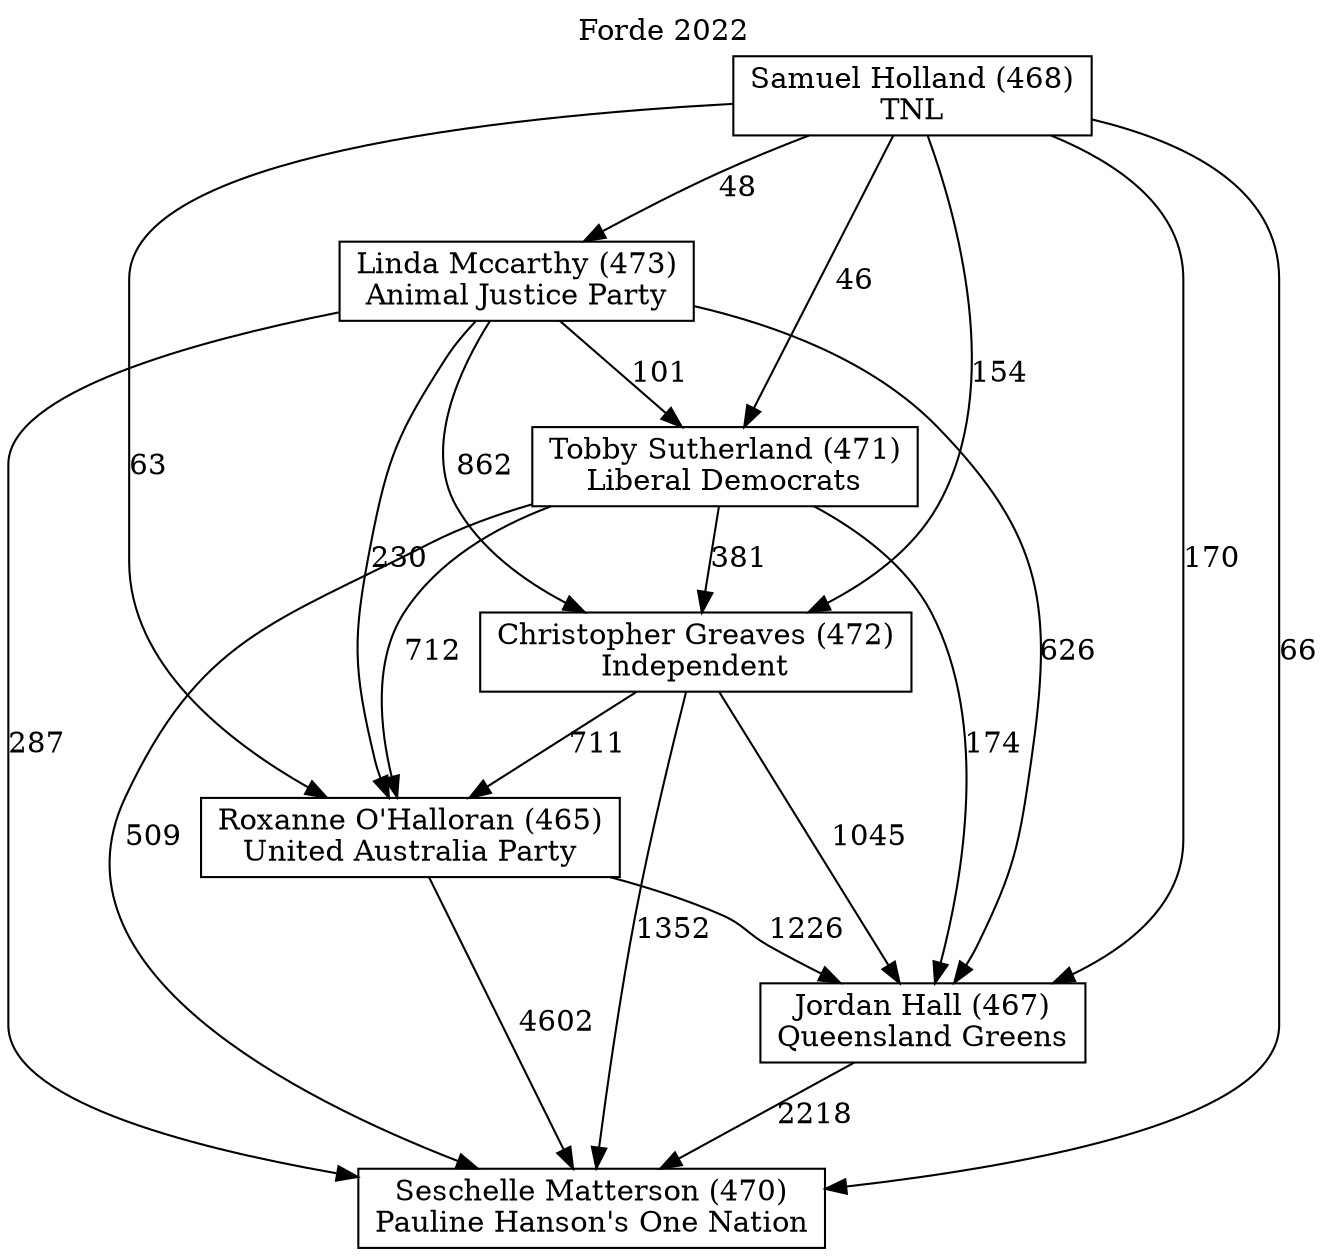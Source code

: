 // House preference flow
digraph "Seschelle Matterson (470)_Forde_2022" {
	graph [label="Forde 2022" labelloc=t mclimit=10]
	node [shape=box]
	"Jordan Hall (467)" [label="Jordan Hall (467)
Queensland Greens"]
	"Samuel Holland (468)" [label="Samuel Holland (468)
TNL"]
	"Tobby Sutherland (471)" [label="Tobby Sutherland (471)
Liberal Democrats"]
	"Roxanne O'Halloran (465)" [label="Roxanne O'Halloran (465)
United Australia Party"]
	"Linda Mccarthy (473)" [label="Linda Mccarthy (473)
Animal Justice Party"]
	"Seschelle Matterson (470)" [label="Seschelle Matterson (470)
Pauline Hanson's One Nation"]
	"Christopher Greaves (472)" [label="Christopher Greaves (472)
Independent"]
	"Tobby Sutherland (471)" -> "Christopher Greaves (472)" [label=381]
	"Linda Mccarthy (473)" -> "Tobby Sutherland (471)" [label=101]
	"Tobby Sutherland (471)" -> "Roxanne O'Halloran (465)" [label=712]
	"Christopher Greaves (472)" -> "Seschelle Matterson (470)" [label=1352]
	"Linda Mccarthy (473)" -> "Seschelle Matterson (470)" [label=287]
	"Roxanne O'Halloran (465)" -> "Seschelle Matterson (470)" [label=4602]
	"Samuel Holland (468)" -> "Roxanne O'Halloran (465)" [label=63]
	"Christopher Greaves (472)" -> "Roxanne O'Halloran (465)" [label=711]
	"Samuel Holland (468)" -> "Christopher Greaves (472)" [label=154]
	"Samuel Holland (468)" -> "Jordan Hall (467)" [label=170]
	"Tobby Sutherland (471)" -> "Jordan Hall (467)" [label=174]
	"Roxanne O'Halloran (465)" -> "Jordan Hall (467)" [label=1226]
	"Jordan Hall (467)" -> "Seschelle Matterson (470)" [label=2218]
	"Linda Mccarthy (473)" -> "Roxanne O'Halloran (465)" [label=230]
	"Christopher Greaves (472)" -> "Jordan Hall (467)" [label=1045]
	"Samuel Holland (468)" -> "Seschelle Matterson (470)" [label=66]
	"Linda Mccarthy (473)" -> "Jordan Hall (467)" [label=626]
	"Samuel Holland (468)" -> "Tobby Sutherland (471)" [label=46]
	"Samuel Holland (468)" -> "Linda Mccarthy (473)" [label=48]
	"Linda Mccarthy (473)" -> "Christopher Greaves (472)" [label=862]
	"Tobby Sutherland (471)" -> "Seschelle Matterson (470)" [label=509]
}
